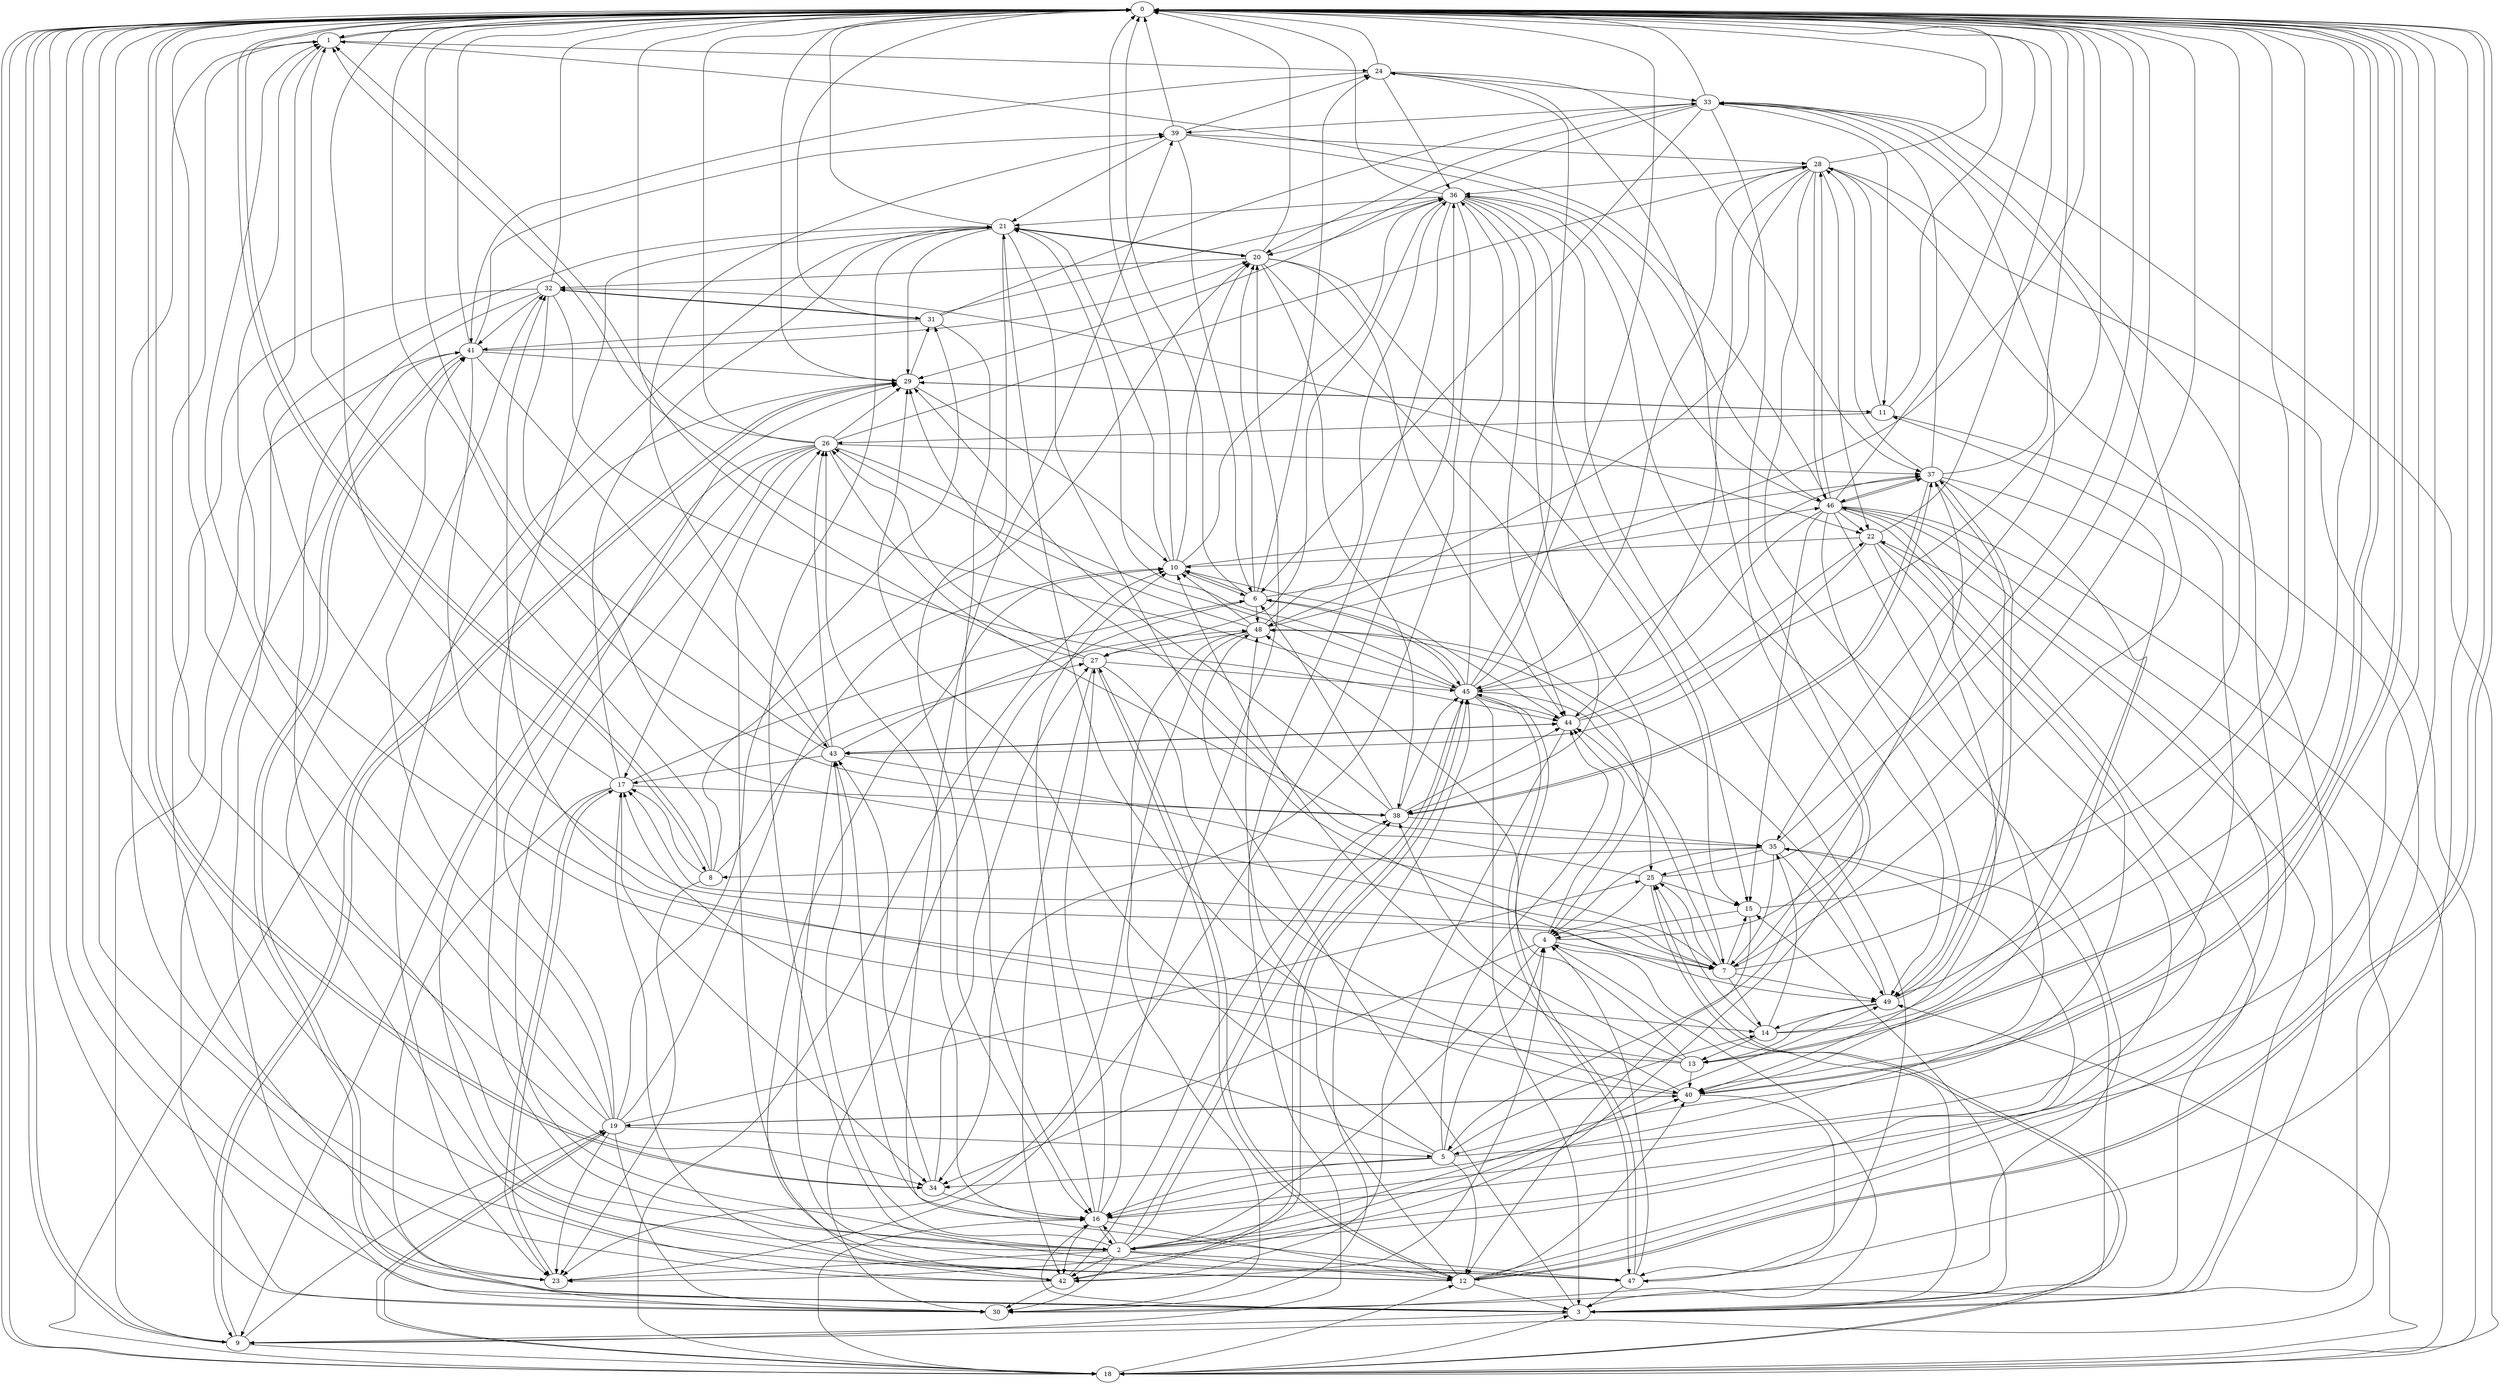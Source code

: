 strict digraph "" {
	0	 [component_delay=3];
	1	 [component_delay=3];
	0 -> 1	 [wire_delay=1];
	8	 [component_delay=3];
	0 -> 8	 [wire_delay=1];
	9	 [component_delay=3];
	0 -> 9	 [wire_delay=1];
	12	 [component_delay=3];
	0 -> 12	 [wire_delay=1];
	13	 [component_delay=3];
	0 -> 13	 [wire_delay=1];
	18	 [component_delay=3];
	0 -> 18	 [wire_delay=1];
	34	 [component_delay=3];
	0 -> 34	 [wire_delay=1];
	40	 [component_delay=3];
	0 -> 40	 [wire_delay=1];
	1 -> 0	 [wire_delay=1];
	14	 [component_delay=3];
	1 -> 14	 [wire_delay=1];
	24	 [component_delay=3];
	1 -> 24	 [wire_delay=1];
	1 -> 34	 [wire_delay=1];
	2	 [component_delay=3];
	2 -> 0	 [wire_delay=1];
	2 -> 12	 [wire_delay=1];
	16	 [component_delay=3];
	2 -> 16	 [wire_delay=1];
	23	 [component_delay=3];
	2 -> 23	 [wire_delay=1];
	30	 [component_delay=3];
	2 -> 30	 [wire_delay=1];
	35	 [component_delay=3];
	2 -> 35	 [wire_delay=1];
	38	 [component_delay=3];
	2 -> 38	 [wire_delay=1];
	2 -> 40	 [wire_delay=1];
	42	 [component_delay=3];
	2 -> 42	 [wire_delay=1];
	43	 [component_delay=3];
	2 -> 43	 [wire_delay=1];
	45	 [component_delay=3];
	2 -> 45	 [wire_delay=1];
	47	 [component_delay=3];
	2 -> 47	 [wire_delay=1];
	49	 [component_delay=3];
	2 -> 49	 [wire_delay=1];
	3	 [component_delay=3];
	3 -> 0	 [wire_delay=1];
	4	 [component_delay=3];
	3 -> 4	 [wire_delay=1];
	3 -> 9	 [wire_delay=1];
	15	 [component_delay=3];
	3 -> 15	 [wire_delay=1];
	3 -> 16	 [wire_delay=1];
	22	 [component_delay=3];
	3 -> 22	 [wire_delay=1];
	41	 [component_delay=3];
	3 -> 41	 [wire_delay=1];
	48	 [component_delay=3];
	3 -> 48	 [wire_delay=1];
	4 -> 0	 [wire_delay=1];
	4 -> 2	 [wire_delay=1];
	7	 [component_delay=3];
	4 -> 7	 [wire_delay=1];
	4 -> 30	 [wire_delay=1];
	4 -> 34	 [wire_delay=1];
	44	 [component_delay=3];
	4 -> 44	 [wire_delay=1];
	5	 [component_delay=3];
	5 -> 0	 [wire_delay=1];
	5 -> 4	 [wire_delay=1];
	5 -> 12	 [wire_delay=1];
	5 -> 14	 [wire_delay=1];
	5 -> 16	 [wire_delay=1];
	17	 [component_delay=3];
	5 -> 17	 [wire_delay=1];
	29	 [component_delay=3];
	5 -> 29	 [wire_delay=1];
	5 -> 34	 [wire_delay=1];
	5 -> 44	 [wire_delay=1];
	6	 [component_delay=3];
	6 -> 0	 [wire_delay=1];
	10	 [component_delay=3];
	6 -> 10	 [wire_delay=1];
	20	 [component_delay=3];
	6 -> 20	 [wire_delay=1];
	6 -> 24	 [wire_delay=1];
	6 -> 30	 [wire_delay=1];
	6 -> 45	 [wire_delay=1];
	46	 [component_delay=3];
	6 -> 46	 [wire_delay=1];
	6 -> 48	 [wire_delay=1];
	7 -> 0	 [wire_delay=1];
	7 -> 14	 [wire_delay=1];
	7 -> 15	 [wire_delay=1];
	7 -> 17	 [wire_delay=1];
	25	 [component_delay=3];
	7 -> 25	 [wire_delay=1];
	37	 [component_delay=3];
	7 -> 37	 [wire_delay=1];
	7 -> 44	 [wire_delay=1];
	7 -> 49	 [wire_delay=1];
	8 -> 0	 [wire_delay=1];
	8 -> 1	 [wire_delay=1];
	8 -> 17	 [wire_delay=1];
	8 -> 20	 [wire_delay=1];
	8 -> 23	 [wire_delay=1];
	27	 [component_delay=3];
	8 -> 27	 [wire_delay=1];
	9 -> 0	 [wire_delay=1];
	9 -> 18	 [wire_delay=1];
	19	 [component_delay=3];
	9 -> 19	 [wire_delay=1];
	9 -> 29	 [wire_delay=1];
	9 -> 41	 [wire_delay=1];
	10 -> 0	 [wire_delay=1];
	10 -> 6	 [wire_delay=1];
	10 -> 20	 [wire_delay=1];
	21	 [component_delay=3];
	10 -> 21	 [wire_delay=1];
	36	 [component_delay=3];
	10 -> 36	 [wire_delay=1];
	10 -> 37	 [wire_delay=1];
	11	 [component_delay=3];
	11 -> 0	 [wire_delay=1];
	26	 [component_delay=3];
	11 -> 26	 [wire_delay=1];
	28	 [component_delay=3];
	11 -> 28	 [wire_delay=1];
	11 -> 29	 [wire_delay=1];
	11 -> 40	 [wire_delay=1];
	12 -> 0	 [wire_delay=1];
	12 -> 1	 [wire_delay=1];
	12 -> 3	 [wire_delay=1];
	12 -> 17	 [wire_delay=1];
	12 -> 26	 [wire_delay=1];
	12 -> 27	 [wire_delay=1];
	33	 [component_delay=3];
	12 -> 33	 [wire_delay=1];
	12 -> 40	 [wire_delay=1];
	12 -> 46	 [wire_delay=1];
	12 -> 48	 [wire_delay=1];
	13 -> 0	 [wire_delay=1];
	13 -> 1	 [wire_delay=1];
	32	 [component_delay=3];
	13 -> 32	 [wire_delay=1];
	13 -> 38	 [wire_delay=1];
	13 -> 40	 [wire_delay=1];
	13 -> 48	 [wire_delay=1];
	14 -> 0	 [wire_delay=1];
	14 -> 11	 [wire_delay=1];
	14 -> 13	 [wire_delay=1];
	14 -> 25	 [wire_delay=1];
	14 -> 35	 [wire_delay=1];
	15 -> 0	 [wire_delay=1];
	15 -> 4	 [wire_delay=1];
	15 -> 12	 [wire_delay=1];
	16 -> 0	 [wire_delay=1];
	16 -> 2	 [wire_delay=1];
	16 -> 10	 [wire_delay=1];
	16 -> 12	 [wire_delay=1];
	16 -> 20	 [wire_delay=1];
	16 -> 26	 [wire_delay=1];
	16 -> 27	 [wire_delay=1];
	16 -> 42	 [wire_delay=1];
	16 -> 43	 [wire_delay=1];
	17 -> 0	 [wire_delay=1];
	17 -> 6	 [wire_delay=1];
	17 -> 21	 [wire_delay=1];
	17 -> 23	 [wire_delay=1];
	17 -> 30	 [wire_delay=1];
	17 -> 34	 [wire_delay=1];
	17 -> 38	 [wire_delay=1];
	18 -> 0	 [wire_delay=1];
	18 -> 3	 [wire_delay=1];
	18 -> 10	 [wire_delay=1];
	18 -> 12	 [wire_delay=1];
	18 -> 16	 [wire_delay=1];
	18 -> 19	 [wire_delay=1];
	18 -> 25	 [wire_delay=1];
	18 -> 29	 [wire_delay=1];
	18 -> 33	 [wire_delay=1];
	18 -> 49	 [wire_delay=1];
	19 -> 0	 [wire_delay=1];
	19 -> 1	 [wire_delay=1];
	19 -> 5	 [wire_delay=1];
	19 -> 10	 [wire_delay=1];
	19 -> 18	 [wire_delay=1];
	19 -> 23	 [wire_delay=1];
	19 -> 25	 [wire_delay=1];
	19 -> 29	 [wire_delay=1];
	19 -> 30	 [wire_delay=1];
	31	 [component_delay=3];
	19 -> 31	 [wire_delay=1];
	19 -> 32	 [wire_delay=1];
	19 -> 40	 [wire_delay=1];
	20 -> 0	 [wire_delay=1];
	20 -> 4	 [wire_delay=1];
	20 -> 15	 [wire_delay=1];
	20 -> 21	 [wire_delay=1];
	20 -> 32	 [wire_delay=1];
	20 -> 38	 [wire_delay=1];
	20 -> 44	 [wire_delay=1];
	21 -> 0	 [wire_delay=1];
	21 -> 2	 [wire_delay=1];
	21 -> 16	 [wire_delay=1];
	21 -> 20	 [wire_delay=1];
	21 -> 23	 [wire_delay=1];
	21 -> 29	 [wire_delay=1];
	21 -> 49	 [wire_delay=1];
	22 -> 0	 [wire_delay=1];
	22 -> 5	 [wire_delay=1];
	22 -> 10	 [wire_delay=1];
	22 -> 16	 [wire_delay=1];
	22 -> 40	 [wire_delay=1];
	22 -> 43	 [wire_delay=1];
	23 -> 0	 [wire_delay=1];
	23 -> 17	 [wire_delay=1];
	23 -> 36	 [wire_delay=1];
	24 -> 0	 [wire_delay=1];
	24 -> 5	 [wire_delay=1];
	24 -> 33	 [wire_delay=1];
	24 -> 36	 [wire_delay=1];
	24 -> 37	 [wire_delay=1];
	24 -> 41	 [wire_delay=1];
	25 -> 0	 [wire_delay=1];
	25 -> 4	 [wire_delay=1];
	25 -> 15	 [wire_delay=1];
	25 -> 18	 [wire_delay=1];
	25 -> 29	 [wire_delay=1];
	26 -> 0	 [wire_delay=1];
	26 -> 1	 [wire_delay=1];
	26 -> 2	 [wire_delay=1];
	26 -> 9	 [wire_delay=1];
	26 -> 17	 [wire_delay=1];
	26 -> 28	 [wire_delay=1];
	26 -> 29	 [wire_delay=1];
	26 -> 35	 [wire_delay=1];
	26 -> 37	 [wire_delay=1];
	26 -> 42	 [wire_delay=1];
	26 -> 45	 [wire_delay=1];
	27 -> 0	 [wire_delay=1];
	27 -> 12	 [wire_delay=1];
	27 -> 26	 [wire_delay=1];
	27 -> 40	 [wire_delay=1];
	27 -> 42	 [wire_delay=1];
	27 -> 45	 [wire_delay=1];
	28 -> 0	 [wire_delay=1];
	28 -> 3	 [wire_delay=1];
	28 -> 18	 [wire_delay=1];
	28 -> 22	 [wire_delay=1];
	28 -> 30	 [wire_delay=1];
	28 -> 36	 [wire_delay=1];
	28 -> 44	 [wire_delay=1];
	28 -> 45	 [wire_delay=1];
	28 -> 46	 [wire_delay=1];
	28 -> 48	 [wire_delay=1];
	29 -> 0	 [wire_delay=1];
	29 -> 9	 [wire_delay=1];
	29 -> 10	 [wire_delay=1];
	29 -> 11	 [wire_delay=1];
	29 -> 31	 [wire_delay=1];
	30 -> 0	 [wire_delay=1];
	30 -> 21	 [wire_delay=1];
	30 -> 45	 [wire_delay=1];
	31 -> 0	 [wire_delay=1];
	31 -> 16	 [wire_delay=1];
	31 -> 32	 [wire_delay=1];
	31 -> 33	 [wire_delay=1];
	31 -> 36	 [wire_delay=1];
	31 -> 41	 [wire_delay=1];
	32 -> 0	 [wire_delay=1];
	32 -> 2	 [wire_delay=1];
	32 -> 7	 [wire_delay=1];
	32 -> 22	 [wire_delay=1];
	32 -> 23	 [wire_delay=1];
	32 -> 31	 [wire_delay=1];
	32 -> 41	 [wire_delay=1];
	32 -> 44	 [wire_delay=1];
	33 -> 0	 [wire_delay=1];
	33 -> 6	 [wire_delay=1];
	33 -> 7	 [wire_delay=1];
	33 -> 11	 [wire_delay=1];
	33 -> 20	 [wire_delay=1];
	33 -> 23	 [wire_delay=1];
	33 -> 29	 [wire_delay=1];
	33 -> 35	 [wire_delay=1];
	39	 [component_delay=3];
	33 -> 39	 [wire_delay=1];
	34 -> 0	 [wire_delay=1];
	34 -> 16	 [wire_delay=1];
	34 -> 27	 [wire_delay=1];
	34 -> 43	 [wire_delay=1];
	35 -> 0	 [wire_delay=1];
	35 -> 3	 [wire_delay=1];
	35 -> 4	 [wire_delay=1];
	35 -> 7	 [wire_delay=1];
	35 -> 8	 [wire_delay=1];
	35 -> 25	 [wire_delay=1];
	35 -> 49	 [wire_delay=1];
	36 -> 0	 [wire_delay=1];
	36 -> 9	 [wire_delay=1];
	36 -> 15	 [wire_delay=1];
	36 -> 20	 [wire_delay=1];
	36 -> 21	 [wire_delay=1];
	36 -> 27	 [wire_delay=1];
	36 -> 34	 [wire_delay=1];
	36 -> 38	 [wire_delay=1];
	36 -> 44	 [wire_delay=1];
	36 -> 47	 [wire_delay=1];
	36 -> 49	 [wire_delay=1];
	37 -> 0	 [wire_delay=1];
	37 -> 3	 [wire_delay=1];
	37 -> 28	 [wire_delay=1];
	37 -> 33	 [wire_delay=1];
	37 -> 38	 [wire_delay=1];
	37 -> 40	 [wire_delay=1];
	37 -> 46	 [wire_delay=1];
	37 -> 49	 [wire_delay=1];
	38 -> 0	 [wire_delay=1];
	38 -> 6	 [wire_delay=1];
	38 -> 29	 [wire_delay=1];
	38 -> 35	 [wire_delay=1];
	38 -> 37	 [wire_delay=1];
	38 -> 44	 [wire_delay=1];
	38 -> 45	 [wire_delay=1];
	39 -> 0	 [wire_delay=1];
	39 -> 6	 [wire_delay=1];
	39 -> 21	 [wire_delay=1];
	39 -> 24	 [wire_delay=1];
	39 -> 28	 [wire_delay=1];
	39 -> 46	 [wire_delay=1];
	40 -> 0	 [wire_delay=1];
	40 -> 10	 [wire_delay=1];
	40 -> 19	 [wire_delay=1];
	40 -> 21	 [wire_delay=1];
	40 -> 47	 [wire_delay=1];
	41 -> 0	 [wire_delay=1];
	41 -> 3	 [wire_delay=1];
	41 -> 7	 [wire_delay=1];
	41 -> 20	 [wire_delay=1];
	41 -> 29	 [wire_delay=1];
	41 -> 30	 [wire_delay=1];
	41 -> 39	 [wire_delay=1];
	41 -> 43	 [wire_delay=1];
	42 -> 0	 [wire_delay=1];
	42 -> 4	 [wire_delay=1];
	42 -> 10	 [wire_delay=1];
	42 -> 30	 [wire_delay=1];
	42 -> 38	 [wire_delay=1];
	42 -> 41	 [wire_delay=1];
	42 -> 45	 [wire_delay=1];
	43 -> 0	 [wire_delay=1];
	43 -> 7	 [wire_delay=1];
	43 -> 17	 [wire_delay=1];
	43 -> 26	 [wire_delay=1];
	43 -> 39	 [wire_delay=1];
	43 -> 44	 [wire_delay=1];
	43 -> 47	 [wire_delay=1];
	43 -> 48	 [wire_delay=1];
	44 -> 0	 [wire_delay=1];
	44 -> 10	 [wire_delay=1];
	44 -> 22	 [wire_delay=1];
	44 -> 42	 [wire_delay=1];
	44 -> 43	 [wire_delay=1];
	45 -> 0	 [wire_delay=1];
	45 -> 1	 [wire_delay=1];
	45 -> 3	 [wire_delay=1];
	45 -> 6	 [wire_delay=1];
	45 -> 7	 [wire_delay=1];
	45 -> 21	 [wire_delay=1];
	45 -> 24	 [wire_delay=1];
	45 -> 36	 [wire_delay=1];
	45 -> 37	 [wire_delay=1];
	45 -> 42	 [wire_delay=1];
	45 -> 44	 [wire_delay=1];
	45 -> 47	 [wire_delay=1];
	46 -> 0	 [wire_delay=1];
	46 -> 1	 [wire_delay=1];
	46 -> 2	 [wire_delay=1];
	46 -> 3	 [wire_delay=1];
	46 -> 9	 [wire_delay=1];
	46 -> 15	 [wire_delay=1];
	46 -> 16	 [wire_delay=1];
	46 -> 18	 [wire_delay=1];
	46 -> 22	 [wire_delay=1];
	46 -> 28	 [wire_delay=1];
	46 -> 36	 [wire_delay=1];
	46 -> 37	 [wire_delay=1];
	46 -> 45	 [wire_delay=1];
	46 -> 49	 [wire_delay=1];
	47 -> 0	 [wire_delay=1];
	47 -> 3	 [wire_delay=1];
	47 -> 4	 [wire_delay=1];
	47 -> 21	 [wire_delay=1];
	47 -> 39	 [wire_delay=1];
	47 -> 45	 [wire_delay=1];
	48 -> 0	 [wire_delay=1];
	48 -> 10	 [wire_delay=1];
	48 -> 23	 [wire_delay=1];
	48 -> 25	 [wire_delay=1];
	48 -> 26	 [wire_delay=1];
	48 -> 27	 [wire_delay=1];
	48 -> 30	 [wire_delay=1];
	48 -> 36	 [wire_delay=1];
	49 -> 0	 [wire_delay=1];
	49 -> 13	 [wire_delay=1];
	49 -> 14	 [wire_delay=1];
	49 -> 37	 [wire_delay=1];
	49 -> 48	 [wire_delay=1];
}
